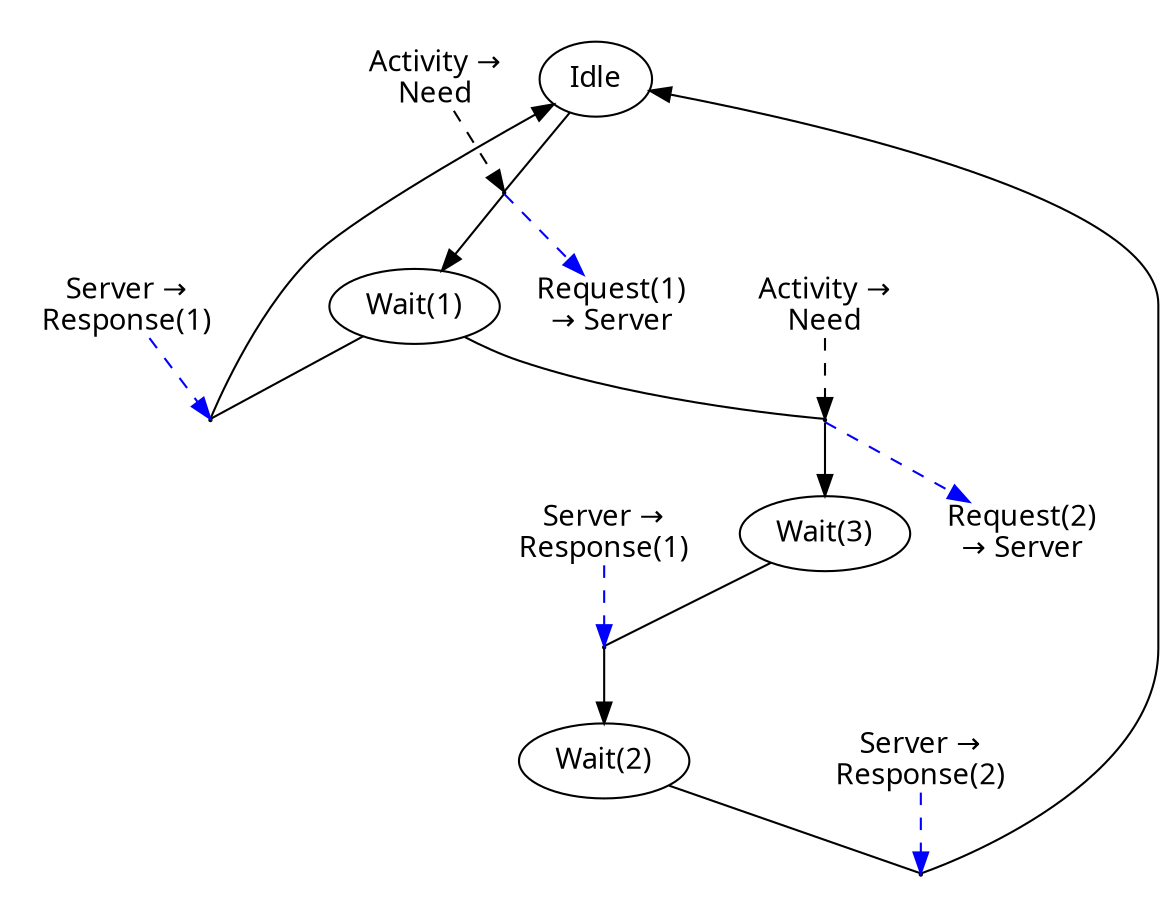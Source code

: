 digraph {
color=white;
graph [ fontname="sans-serif" ];
node [ fontname="sans-serif" ];
edge [ fontname="sans-serif" ];
A_0_false [ label="Idle", shape=ellipse ];
A_1_false [ label="Wait(1)", shape=ellipse ];
subgraph cluster_0 {
T_0_18446744073709551615 [ shape=point, height=0.015, width=0.015 ];
A_0_false -> T_0_18446744073709551615 [ arrowhead=none, direction=forward ];
T_0_18446744073709551615 -> A_1_false;
D_0_18446744073709551615_0 [ label="Activity &#8594;\nNeed", shape=plain ];
D_0_18446744073709551615_0 -> T_0_18446744073709551615 [ color=Black, style=dashed ];
S_0_18446744073709551615_1 [ label="Request(1)\n&#8594; Server", shape=plain ];
T_0_18446744073709551615 -> S_0_18446744073709551615_1 [ color=Blue, style=dashed ];
}
subgraph cluster_1 {
T_1_18446744073709551615 [ shape=point, height=0.015, width=0.015 ];
A_1_false -> T_1_18446744073709551615 [ arrowhead=none, direction=forward ];
T_1_18446744073709551615 -> A_0_false;
D_1_18446744073709551615_4 [ label="Server &#8594;\nResponse(1)", shape=plain ];
D_1_18446744073709551615_4 -> T_1_18446744073709551615 [ color=Blue, style=dashed ];
}
A_2_false [ label="Wait(3)", shape=ellipse ];
subgraph cluster_2 {
T_2_18446744073709551615 [ shape=point, height=0.015, width=0.015 ];
A_1_false -> T_2_18446744073709551615 [ arrowhead=none, direction=forward ];
T_2_18446744073709551615 -> A_2_false;
D_2_18446744073709551615_0 [ label="Activity &#8594;\nNeed", shape=plain ];
D_2_18446744073709551615_0 -> T_2_18446744073709551615 [ color=Black, style=dashed ];
S_2_18446744073709551615_2 [ label="Request(2)\n&#8594; Server", shape=plain ];
T_2_18446744073709551615 -> S_2_18446744073709551615_2 [ color=Blue, style=dashed ];
}
A_3_false [ label="Wait(2)", shape=ellipse ];
subgraph cluster_3 {
T_3_18446744073709551615 [ shape=point, height=0.015, width=0.015 ];
A_2_false -> T_3_18446744073709551615 [ arrowhead=none, direction=forward ];
T_3_18446744073709551615 -> A_3_false;
D_3_18446744073709551615_4 [ label="Server &#8594;\nResponse(1)", shape=plain ];
D_3_18446744073709551615_4 -> T_3_18446744073709551615 [ color=Blue, style=dashed ];
}
subgraph cluster_4 {
T_4_18446744073709551615 [ shape=point, height=0.015, width=0.015 ];
A_3_false -> T_4_18446744073709551615 [ arrowhead=none, direction=forward ];
T_4_18446744073709551615 -> A_0_false;
D_4_18446744073709551615_5 [ label="Server &#8594;\nResponse(2)", shape=plain ];
D_4_18446744073709551615_5 -> T_4_18446744073709551615 [ color=Blue, style=dashed ];
}
}
